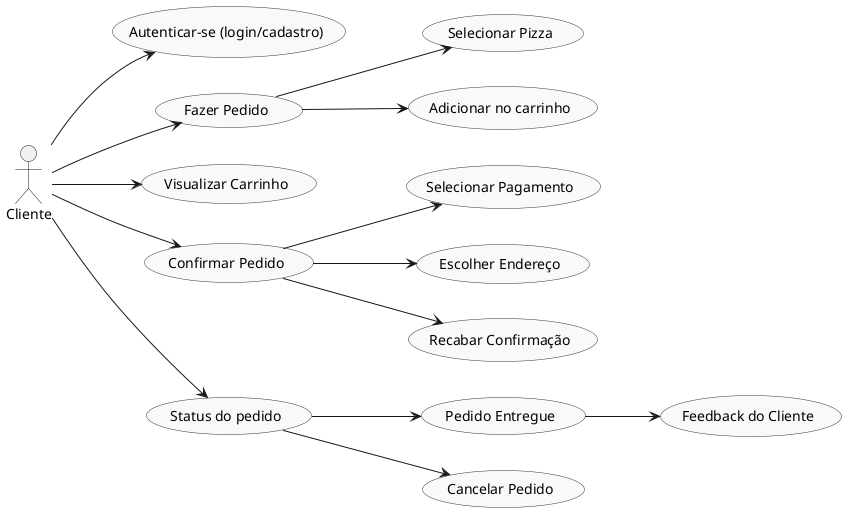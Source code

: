 @startuml Diagrama_de_Casos_de_Uso_Pizzaria_Delivery
left to right direction
skinparam monochrome true
skinparam usecase {
  BackgroundColor #F9F9F9
  BorderColor #333
  ActorBorderColor #000
}

actor Cliente as "Cliente"

usecase "Autenticar-se (login/cadastro)" as Autenticar
usecase "Fazer Pedido" as FazerPedido
usecase "Selecionar Pizza" as SelecionarPizza
usecase "Adicionar no carrinho" as AdicionarCarrinho
usecase "Visualizar Carrinho" as VisualizarCarrinho
usecase "Confirmar Pedido" as ConfirmarPedido
usecase "Selecionar Pagamento" as SelecionarPagamento
usecase "Escolher Endereço" as EscolherEndereco
usecase "Recabar Confirmação" as RecabarConfirmacao
usecase "Status do pedido" as StatusPedido
usecase "Pedido Entregue" as PedidoEntregue
usecase "Cancelar Pedido" as CancelarPedido
usecase "Feedback do Cliente" as FeedbackCliente

Cliente --> Autenticar
Cliente --> FazerPedido
Cliente --> VisualizarCarrinho
Cliente --> ConfirmarPedido
Cliente --> StatusPedido

FazerPedido --> SelecionarPizza
FazerPedido --> AdicionarCarrinho

ConfirmarPedido --> SelecionarPagamento
ConfirmarPedido --> EscolherEndereco
ConfirmarPedido --> RecabarConfirmacao

StatusPedido --> PedidoEntregue
StatusPedido --> CancelarPedido

PedidoEntregue --> FeedbackCliente
@enduml